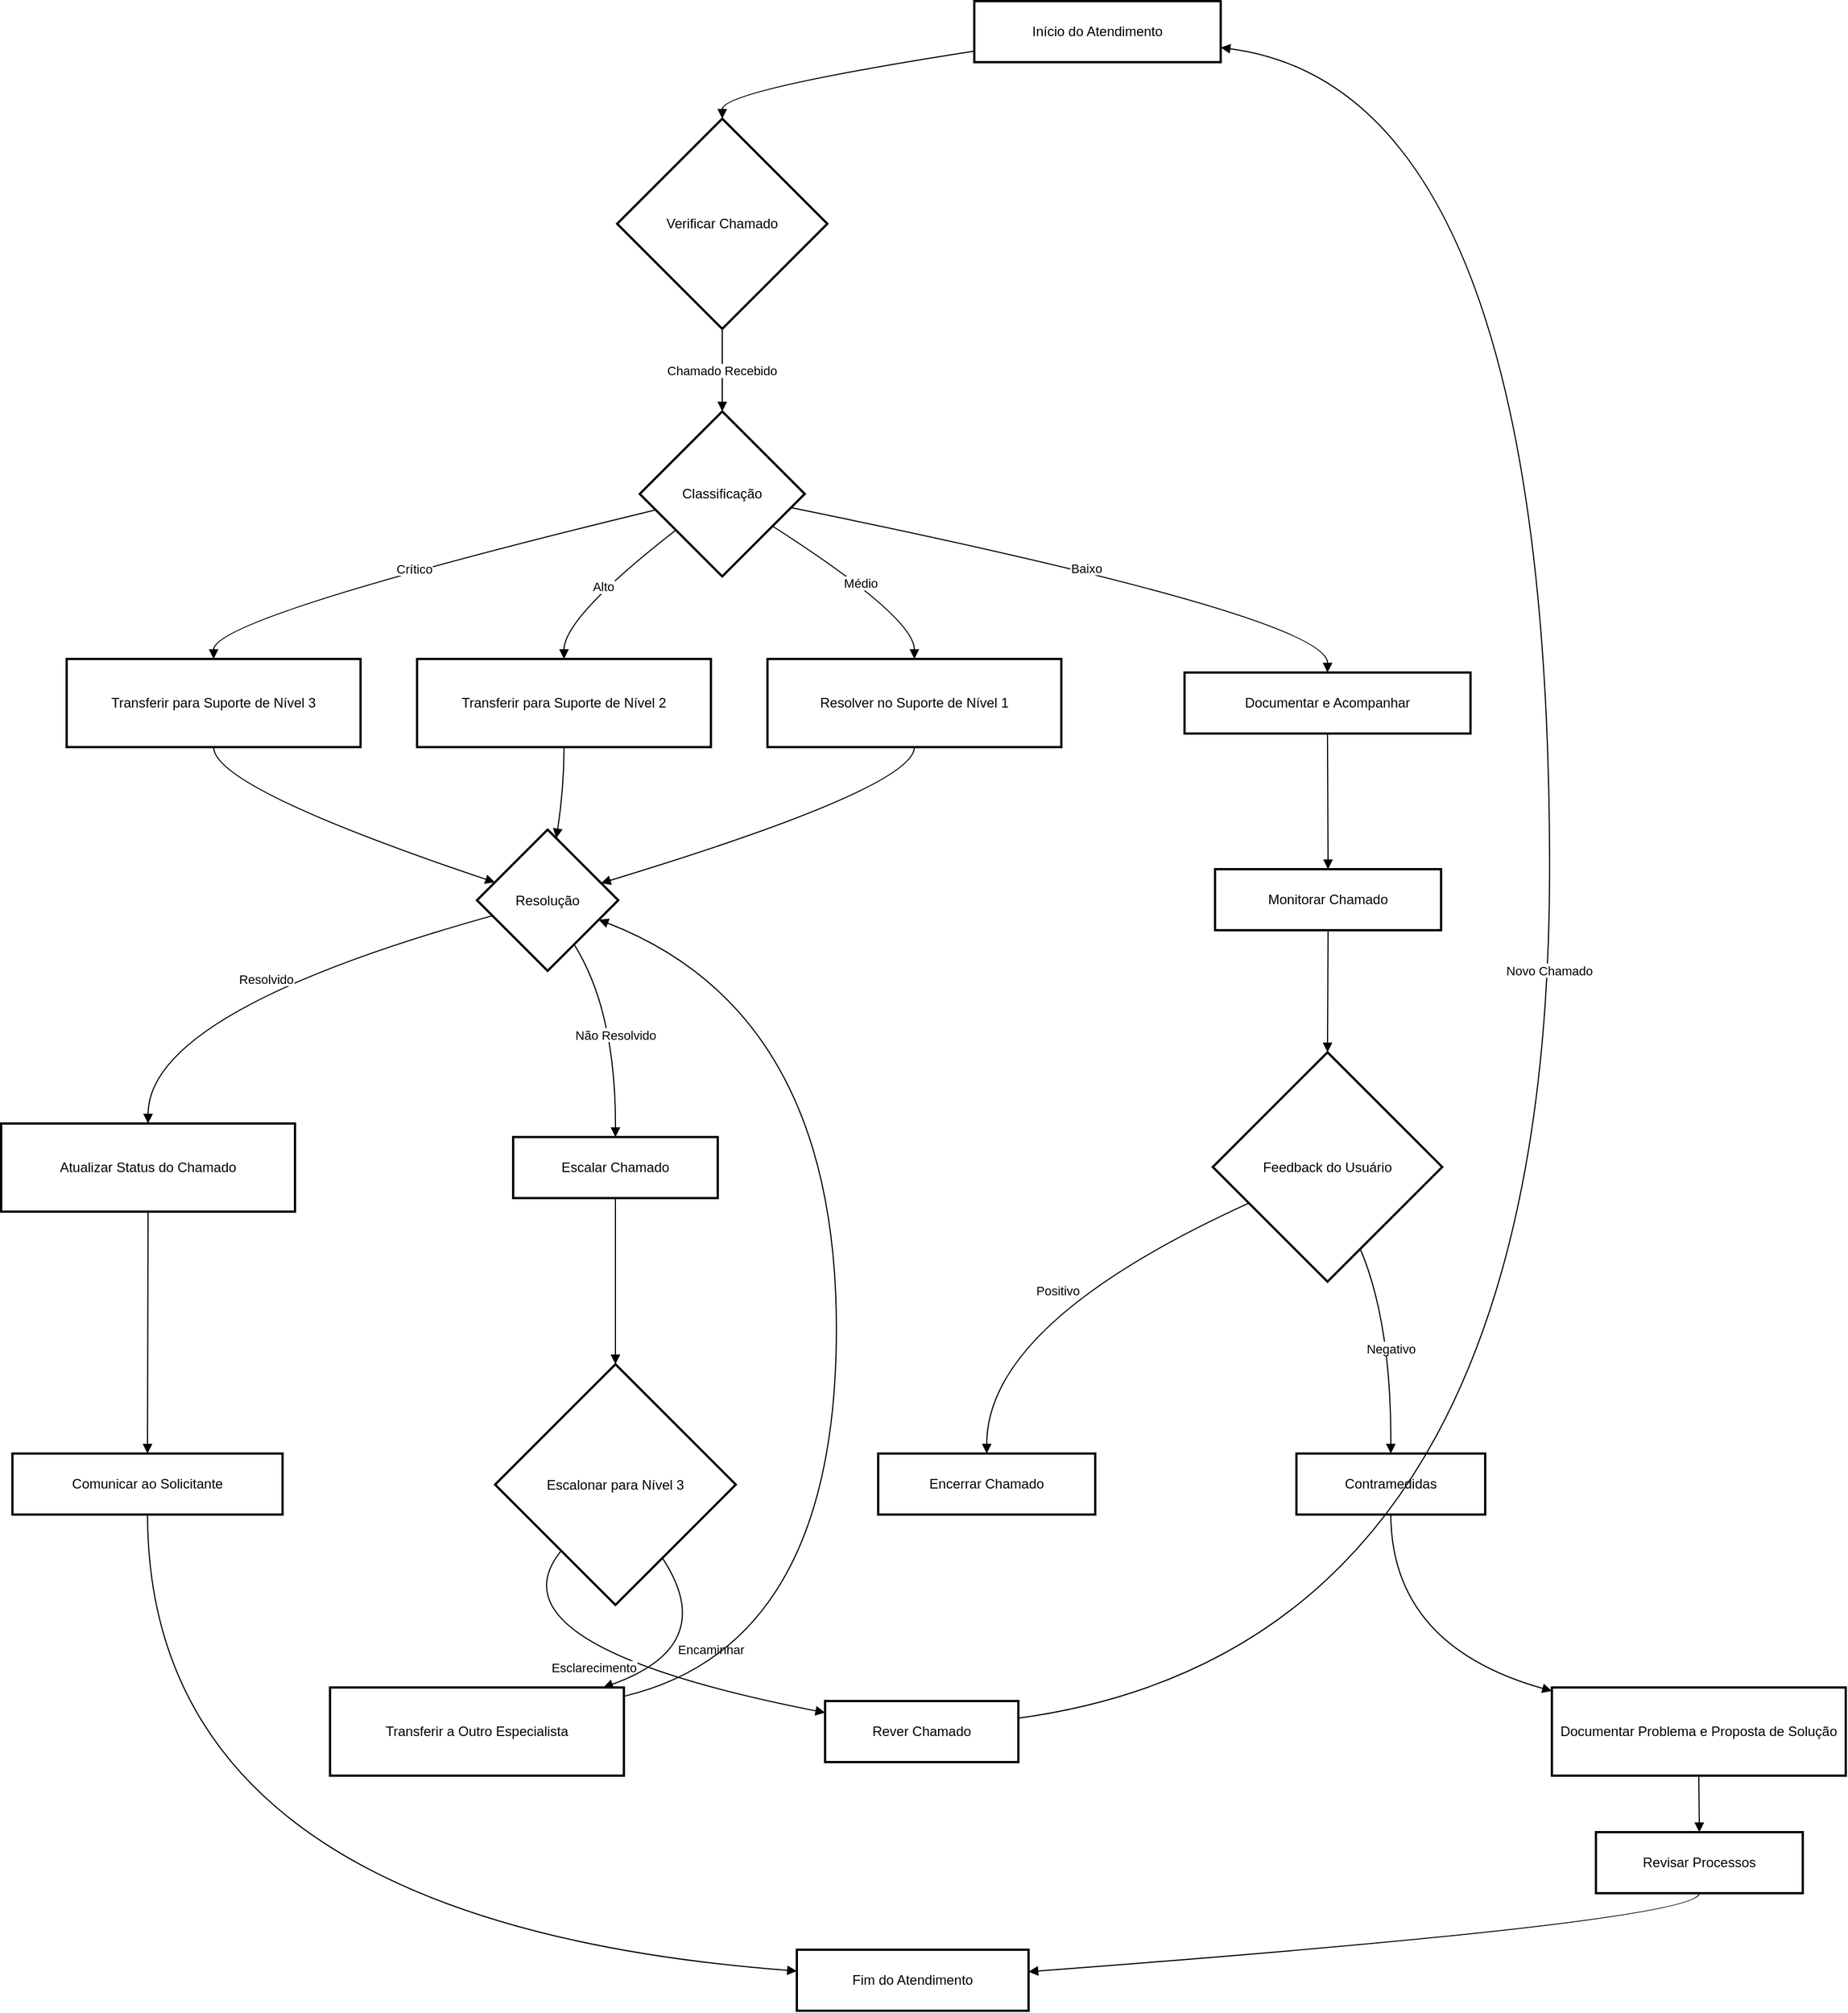 <mxfile version="27.1.1">
  <diagram name="Página-1" id="Ubvy7tfb_ZYq8SCKZByk">
    <mxGraphModel>
      <root>
        <mxCell id="0" />
        <mxCell id="1" parent="0" />
        <mxCell id="2" value="Início do Atendimento" style="whiteSpace=wrap;strokeWidth=2;" vertex="1" parent="1">
          <mxGeometry x="869" y="8" width="218" height="54" as="geometry" />
        </mxCell>
        <mxCell id="3" value="Verificar Chamado" style="rhombus;strokeWidth=2;whiteSpace=wrap;" vertex="1" parent="1">
          <mxGeometry x="553" y="112" width="186" height="186" as="geometry" />
        </mxCell>
        <mxCell id="4" value="Classificação" style="rhombus;strokeWidth=2;whiteSpace=wrap;" vertex="1" parent="1">
          <mxGeometry x="573" y="371" width="146" height="146" as="geometry" />
        </mxCell>
        <mxCell id="5" value="Transferir para Suporte de Nível 3" style="whiteSpace=wrap;strokeWidth=2;" vertex="1" parent="1">
          <mxGeometry x="66" y="590" width="260" height="78" as="geometry" />
        </mxCell>
        <mxCell id="6" value="Transferir para Suporte de Nível 2" style="whiteSpace=wrap;strokeWidth=2;" vertex="1" parent="1">
          <mxGeometry x="376" y="590" width="260" height="78" as="geometry" />
        </mxCell>
        <mxCell id="7" value="Resolver no Suporte de Nível 1" style="whiteSpace=wrap;strokeWidth=2;" vertex="1" parent="1">
          <mxGeometry x="686" y="590" width="260" height="78" as="geometry" />
        </mxCell>
        <mxCell id="8" value="Documentar e Acompanhar" style="whiteSpace=wrap;strokeWidth=2;" vertex="1" parent="1">
          <mxGeometry x="1055" y="602" width="253" height="54" as="geometry" />
        </mxCell>
        <mxCell id="9" value="Resolução" style="rhombus;strokeWidth=2;whiteSpace=wrap;" vertex="1" parent="1">
          <mxGeometry x="429" y="741" width="125" height="125" as="geometry" />
        </mxCell>
        <mxCell id="10" value="Atualizar Status do Chamado" style="whiteSpace=wrap;strokeWidth=2;" vertex="1" parent="1">
          <mxGeometry x="8" y="1001" width="260" height="78" as="geometry" />
        </mxCell>
        <mxCell id="11" value="Escalar Chamado" style="whiteSpace=wrap;strokeWidth=2;" vertex="1" parent="1">
          <mxGeometry x="461" y="1013" width="181" height="54" as="geometry" />
        </mxCell>
        <mxCell id="12" value="Escalonar para Nível 3" style="rhombus;strokeWidth=2;whiteSpace=wrap;" vertex="1" parent="1">
          <mxGeometry x="445" y="1214" width="213" height="213" as="geometry" />
        </mxCell>
        <mxCell id="13" value="Rever Chamado" style="whiteSpace=wrap;strokeWidth=2;" vertex="1" parent="1">
          <mxGeometry x="737" y="1512" width="171" height="54" as="geometry" />
        </mxCell>
        <mxCell id="14" value="Transferir a Outro Especialista" style="whiteSpace=wrap;strokeWidth=2;" vertex="1" parent="1">
          <mxGeometry x="299" y="1500" width="260" height="78" as="geometry" />
        </mxCell>
        <mxCell id="15" value="Comunicar ao Solicitante" style="whiteSpace=wrap;strokeWidth=2;" vertex="1" parent="1">
          <mxGeometry x="18" y="1293" width="239" height="54" as="geometry" />
        </mxCell>
        <mxCell id="16" value="Fim do Atendimento" style="whiteSpace=wrap;strokeWidth=2;" vertex="1" parent="1">
          <mxGeometry x="712" y="1732" width="205" height="54" as="geometry" />
        </mxCell>
        <mxCell id="17" value="Monitorar Chamado" style="whiteSpace=wrap;strokeWidth=2;" vertex="1" parent="1">
          <mxGeometry x="1082" y="776" width="200" height="54" as="geometry" />
        </mxCell>
        <mxCell id="18" value="Feedback do Usuário" style="rhombus;strokeWidth=2;whiteSpace=wrap;" vertex="1" parent="1">
          <mxGeometry x="1080" y="938" width="203" height="203" as="geometry" />
        </mxCell>
        <mxCell id="19" value="Encerrar Chamado" style="whiteSpace=wrap;strokeWidth=2;" vertex="1" parent="1">
          <mxGeometry x="784" y="1293" width="192" height="54" as="geometry" />
        </mxCell>
        <mxCell id="20" value="Contramedidas" style="whiteSpace=wrap;strokeWidth=2;" vertex="1" parent="1">
          <mxGeometry x="1154" y="1293" width="167" height="54" as="geometry" />
        </mxCell>
        <mxCell id="21" value="Documentar Problema e Proposta de Solução" style="whiteSpace=wrap;strokeWidth=2;" vertex="1" parent="1">
          <mxGeometry x="1380" y="1500" width="260" height="78" as="geometry" />
        </mxCell>
        <mxCell id="22" value="Revisar Processos" style="whiteSpace=wrap;strokeWidth=2;" vertex="1" parent="1">
          <mxGeometry x="1419" y="1628" width="183" height="54" as="geometry" />
        </mxCell>
        <mxCell id="23" value="" style="curved=1;startArrow=none;endArrow=block;exitX=0;exitY=0.82;entryX=0.5;entryY=0;" edge="1" parent="1" source="2" target="3">
          <mxGeometry relative="1" as="geometry">
            <Array as="points">
              <mxPoint x="646" y="87" />
            </Array>
          </mxGeometry>
        </mxCell>
        <mxCell id="24" value="Chamado Recebido" style="curved=1;startArrow=none;endArrow=block;exitX=0.5;exitY=1;entryX=0.5;entryY=0;" edge="1" parent="1" source="3" target="4">
          <mxGeometry relative="1" as="geometry">
            <Array as="points" />
          </mxGeometry>
        </mxCell>
        <mxCell id="25" value="Crítico" style="curved=1;startArrow=none;endArrow=block;exitX=0;exitY=0.62;entryX=0.5;entryY=-0.01;" edge="1" parent="1" source="4" target="5">
          <mxGeometry relative="1" as="geometry">
            <Array as="points">
              <mxPoint x="196" y="553" />
            </Array>
          </mxGeometry>
        </mxCell>
        <mxCell id="26" value="Alto" style="curved=1;startArrow=none;endArrow=block;exitX=0;exitY=0.89;entryX=0.5;entryY=-0.01;" edge="1" parent="1" source="4" target="6">
          <mxGeometry relative="1" as="geometry">
            <Array as="points">
              <mxPoint x="506" y="553" />
            </Array>
          </mxGeometry>
        </mxCell>
        <mxCell id="27" value="Médio" style="curved=1;startArrow=none;endArrow=block;exitX=1;exitY=0.82;entryX=0.5;entryY=-0.01;" edge="1" parent="1" source="4" target="7">
          <mxGeometry relative="1" as="geometry">
            <Array as="points">
              <mxPoint x="816" y="553" />
            </Array>
          </mxGeometry>
        </mxCell>
        <mxCell id="28" value="Baixo" style="curved=1;startArrow=none;endArrow=block;exitX=1;exitY=0.6;entryX=0.5;entryY=-0.01;" edge="1" parent="1" source="4" target="8">
          <mxGeometry relative="1" as="geometry">
            <Array as="points">
              <mxPoint x="1182" y="553" />
            </Array>
          </mxGeometry>
        </mxCell>
        <mxCell id="29" value="" style="curved=1;startArrow=none;endArrow=block;exitX=0.5;exitY=0.99;entryX=0;entryY=0.33;" edge="1" parent="1" source="5" target="9">
          <mxGeometry relative="1" as="geometry">
            <Array as="points">
              <mxPoint x="196" y="704" />
            </Array>
          </mxGeometry>
        </mxCell>
        <mxCell id="30" value="" style="curved=1;startArrow=none;endArrow=block;exitX=0.5;exitY=0.99;entryX=0.57;entryY=0;" edge="1" parent="1" source="6" target="9">
          <mxGeometry relative="1" as="geometry">
            <Array as="points">
              <mxPoint x="506" y="704" />
            </Array>
          </mxGeometry>
        </mxCell>
        <mxCell id="31" value="" style="curved=1;startArrow=none;endArrow=block;exitX=0.5;exitY=0.99;entryX=1;entryY=0.34;" edge="1" parent="1" source="7" target="9">
          <mxGeometry relative="1" as="geometry">
            <Array as="points">
              <mxPoint x="816" y="704" />
            </Array>
          </mxGeometry>
        </mxCell>
        <mxCell id="32" value="Resolvido" style="curved=1;startArrow=none;endArrow=block;exitX=0;exitY=0.64;entryX=0.5;entryY=0;" edge="1" parent="1" source="9" target="10">
          <mxGeometry relative="1" as="geometry">
            <Array as="points">
              <mxPoint x="138" y="902" />
            </Array>
          </mxGeometry>
        </mxCell>
        <mxCell id="33" value="Não Resolvido" style="curved=1;startArrow=none;endArrow=block;exitX=0.8;exitY=1;entryX=0.5;entryY=-0.01;" edge="1" parent="1" source="9" target="11">
          <mxGeometry relative="1" as="geometry">
            <Array as="points">
              <mxPoint x="552" y="902" />
            </Array>
          </mxGeometry>
        </mxCell>
        <mxCell id="34" value="" style="curved=1;startArrow=none;endArrow=block;exitX=0.5;exitY=0.99;entryX=0.5;entryY=0;" edge="1" parent="1" source="11" target="12">
          <mxGeometry relative="1" as="geometry">
            <Array as="points" />
          </mxGeometry>
        </mxCell>
        <mxCell id="35" value="Esclarecimento" style="curved=1;startArrow=none;endArrow=block;exitX=0.09;exitY=1;entryX=0;entryY=0.19;" edge="1" parent="1" source="12" target="13">
          <mxGeometry relative="1" as="geometry">
            <Array as="points">
              <mxPoint x="435" y="1463" />
            </Array>
          </mxGeometry>
        </mxCell>
        <mxCell id="36" value="Encaminhar" style="curved=1;startArrow=none;endArrow=block;exitX=0.82;exitY=1;entryX=0.93;entryY=0;" edge="1" parent="1" source="12" target="14">
          <mxGeometry relative="1" as="geometry">
            <Array as="points">
              <mxPoint x="644" y="1463" />
            </Array>
          </mxGeometry>
        </mxCell>
        <mxCell id="37" value="Novo Chamado" style="curved=1;startArrow=none;endArrow=block;exitX=1;exitY=0.28;entryX=1;entryY=0.76;" edge="1" parent="1" source="13" target="2">
          <mxGeometry relative="1" as="geometry">
            <Array as="points">
              <mxPoint x="1378" y="1463" />
              <mxPoint x="1378" y="87" />
            </Array>
          </mxGeometry>
        </mxCell>
        <mxCell id="38" value="" style="curved=1;startArrow=none;endArrow=block;exitX=1;exitY=0.1;entryX=1;entryY=0.69;" edge="1" parent="1" source="14" target="9">
          <mxGeometry relative="1" as="geometry">
            <Array as="points">
              <mxPoint x="747" y="1463" />
              <mxPoint x="747" y="902" />
            </Array>
          </mxGeometry>
        </mxCell>
        <mxCell id="39" value="" style="curved=1;startArrow=none;endArrow=block;exitX=0.5;exitY=1;entryX=0.5;entryY=0.01;" edge="1" parent="1" source="10" target="15">
          <mxGeometry relative="1" as="geometry">
            <Array as="points" />
          </mxGeometry>
        </mxCell>
        <mxCell id="40" value="" style="curved=1;startArrow=none;endArrow=block;exitX=0.5;exitY=1.01;entryX=0;entryY=0.35;" edge="1" parent="1" source="15" target="16">
          <mxGeometry relative="1" as="geometry">
            <Array as="points">
              <mxPoint x="138" y="1707" />
            </Array>
          </mxGeometry>
        </mxCell>
        <mxCell id="41" value="" style="curved=1;startArrow=none;endArrow=block;exitX=0.5;exitY=0.99;entryX=0.5;entryY=0;" edge="1" parent="1" source="8" target="17">
          <mxGeometry relative="1" as="geometry">
            <Array as="points" />
          </mxGeometry>
        </mxCell>
        <mxCell id="42" value="" style="curved=1;startArrow=none;endArrow=block;exitX=0.5;exitY=1;entryX=0.5;entryY=0;" edge="1" parent="1" source="17" target="18">
          <mxGeometry relative="1" as="geometry">
            <Array as="points" />
          </mxGeometry>
        </mxCell>
        <mxCell id="43" value="Positivo" style="curved=1;startArrow=none;endArrow=block;exitX=0;exitY=0.73;entryX=0.5;entryY=0.01;" edge="1" parent="1" source="18" target="19">
          <mxGeometry relative="1" as="geometry">
            <Array as="points">
              <mxPoint x="880" y="1177" />
            </Array>
          </mxGeometry>
        </mxCell>
        <mxCell id="44" value="Negativo" style="curved=1;startArrow=none;endArrow=block;exitX=0.7;exitY=1;entryX=0.5;entryY=0.01;" edge="1" parent="1" source="18" target="20">
          <mxGeometry relative="1" as="geometry">
            <Array as="points">
              <mxPoint x="1238" y="1177" />
            </Array>
          </mxGeometry>
        </mxCell>
        <mxCell id="45" value="" style="curved=1;startArrow=none;endArrow=block;exitX=0.5;exitY=1.01;entryX=0;entryY=0.04;" edge="1" parent="1" source="20" target="21">
          <mxGeometry relative="1" as="geometry">
            <Array as="points">
              <mxPoint x="1238" y="1463" />
            </Array>
          </mxGeometry>
        </mxCell>
        <mxCell id="46" value="" style="curved=1;startArrow=none;endArrow=block;exitX=0.5;exitY=1;entryX=0.5;entryY=0;" edge="1" parent="1" source="21" target="22">
          <mxGeometry relative="1" as="geometry">
            <Array as="points" />
          </mxGeometry>
        </mxCell>
        <mxCell id="47" value="" style="curved=1;startArrow=none;endArrow=block;exitX=0.5;exitY=1;entryX=1;entryY=0.36;" edge="1" parent="1" source="22" target="16">
          <mxGeometry relative="1" as="geometry">
            <Array as="points">
              <mxPoint x="1510" y="1707" />
            </Array>
          </mxGeometry>
        </mxCell>
      </root>
    </mxGraphModel>
  </diagram>
</mxfile>
